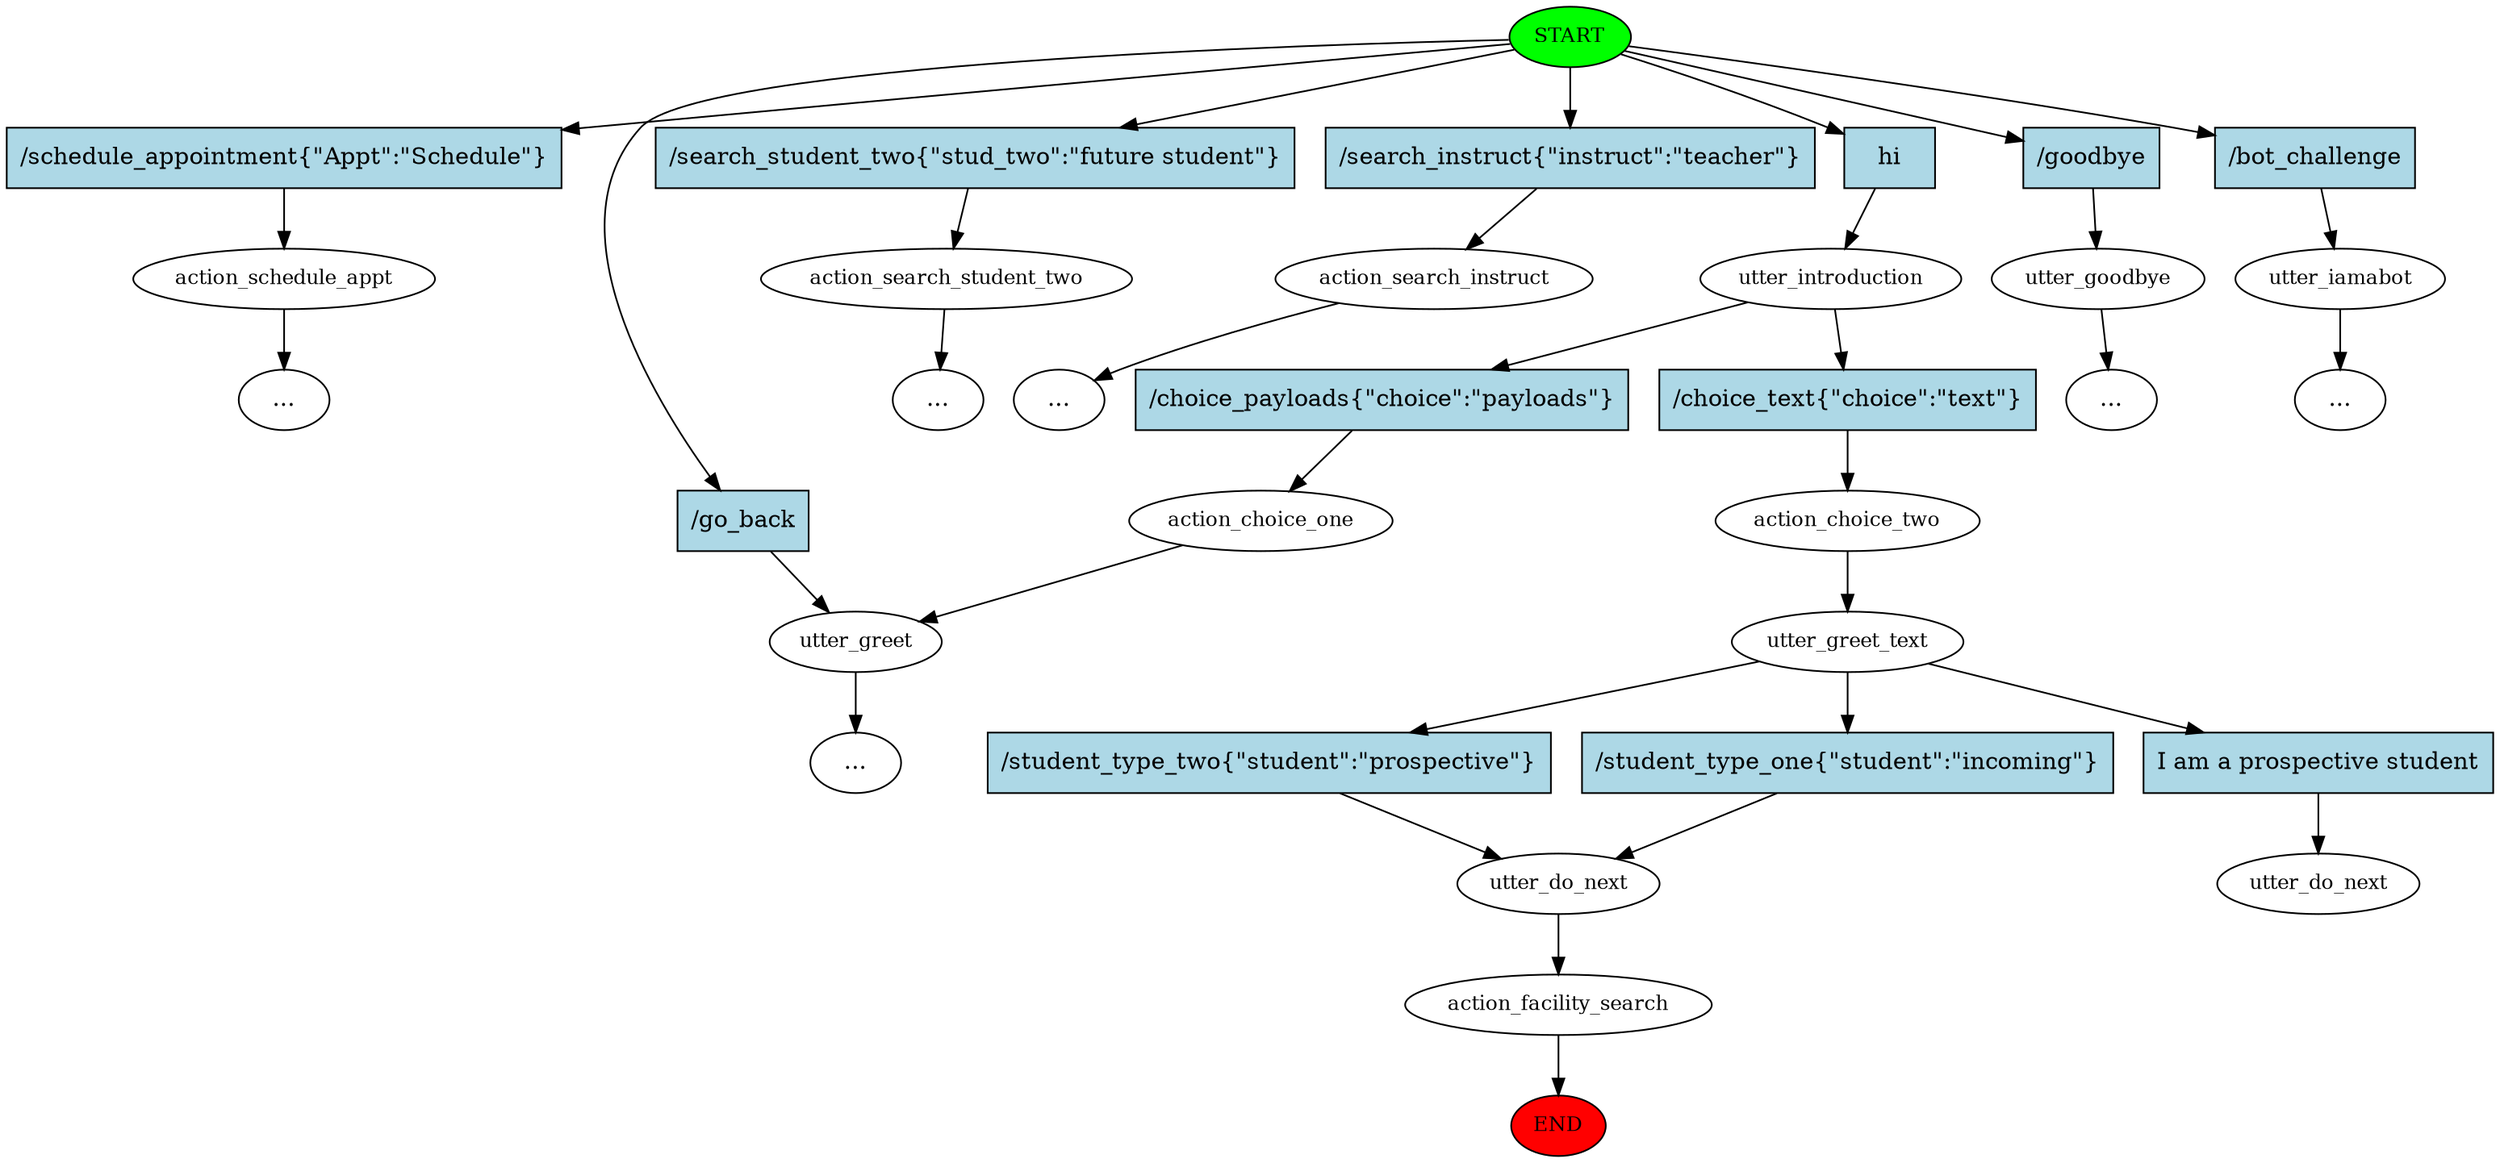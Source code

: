 digraph  {
0 [class="start active", fillcolor=green, fontsize=12, label=START, style=filled];
"-1" [class=end, fillcolor=red, fontsize=12, label=END, style=filled];
1 [class="", fontsize=12, label=action_schedule_appt];
"-4" [class=ellipsis, label="..."];
3 [class=active, fontsize=12, label=utter_introduction];
4 [class="", fontsize=12, label=action_choice_one];
5 [class="", fontsize=12, label=utter_greet];
"-10" [class=ellipsis, label="..."];
19 [class="", fontsize=12, label=action_search_student_two];
"-11" [class=ellipsis, label="..."];
20 [class="", fontsize=12, label=action_search_instruct];
"-12" [class=ellipsis, label="..."];
21 [class="", fontsize=12, label=utter_goodbye];
"-13" [class=ellipsis, label="..."];
22 [class="", fontsize=12, label=utter_iamabot];
"-14" [class=ellipsis, label="..."];
24 [class=active, fontsize=12, label=action_choice_two];
25 [class=active, fontsize=12, label=utter_greet_text];
26 [class="", fontsize=12, label=utter_do_next];
27 [class="", fontsize=12, label=action_facility_search];
36 [class="dashed active", fontsize=12, label=utter_do_next];
37 [class=intent, fillcolor=lightblue, label="/schedule_appointment{\"Appt\":\"Schedule\"}", shape=rect, style=filled];
38 [class="intent active", fillcolor=lightblue, label=hi, shape=rect, style=filled];
39 [class=intent, fillcolor=lightblue, label="/search_student_two{\"stud_two\":\"future student\"}", shape=rect, style=filled];
40 [class=intent, fillcolor=lightblue, label="/search_instruct{\"instruct\":\"teacher\"}", shape=rect, style=filled];
41 [class=intent, fillcolor=lightblue, label="/goodbye", shape=rect, style=filled];
42 [class=intent, fillcolor=lightblue, label="/bot_challenge", shape=rect, style=filled];
43 [class=intent, fillcolor=lightblue, label="/go_back", shape=rect, style=filled];
44 [class=intent, fillcolor=lightblue, label="/choice_payloads{\"choice\":\"payloads\"}", shape=rect, style=filled];
45 [class="intent active", fillcolor=lightblue, label="/choice_text{\"choice\":\"text\"}", shape=rect, style=filled];
46 [class=intent, fillcolor=lightblue, label="/student_type_one{\"student\":\"incoming\"}", shape=rect, style=filled];
47 [class=intent, fillcolor=lightblue, label="/student_type_two{\"student\":\"prospective\"}", shape=rect, style=filled];
48 [class="intent active", fillcolor=lightblue, label="I am a prospective student", shape=rect, style=filled];
0 -> 37  [class="", key=0];
0 -> 38  [class=active, key=0];
0 -> 39  [class="", key=0];
0 -> 40  [class="", key=0];
0 -> 41  [class="", key=0];
0 -> 42  [class="", key=0];
0 -> 43  [class="", key=0];
1 -> "-4"  [class="", key=NONE, label=""];
3 -> 44  [class="", key=0];
3 -> 45  [class=active, key=0];
4 -> 5  [class="", key=NONE, label=""];
5 -> "-10"  [class="", key=NONE, label=""];
19 -> "-11"  [class="", key=NONE, label=""];
20 -> "-12"  [class="", key=NONE, label=""];
21 -> "-13"  [class="", key=NONE, label=""];
22 -> "-14"  [class="", key=NONE, label=""];
24 -> 25  [class=active, key=NONE, label=""];
25 -> 46  [class="", key=0];
25 -> 47  [class="", key=0];
25 -> 48  [class=active, key=0];
26 -> 27  [class="", key=NONE, label=""];
27 -> "-1"  [class="", key=NONE, label=""];
37 -> 1  [class="", key=0];
38 -> 3  [class=active, key=0];
39 -> 19  [class="", key=0];
40 -> 20  [class="", key=0];
41 -> 21  [class="", key=0];
42 -> 22  [class="", key=0];
43 -> 5  [class="", key=0];
44 -> 4  [class="", key=0];
45 -> 24  [class=active, key=0];
46 -> 26  [class="", key=0];
47 -> 26  [class="", key=0];
48 -> 36  [class=active, key=0];
}
